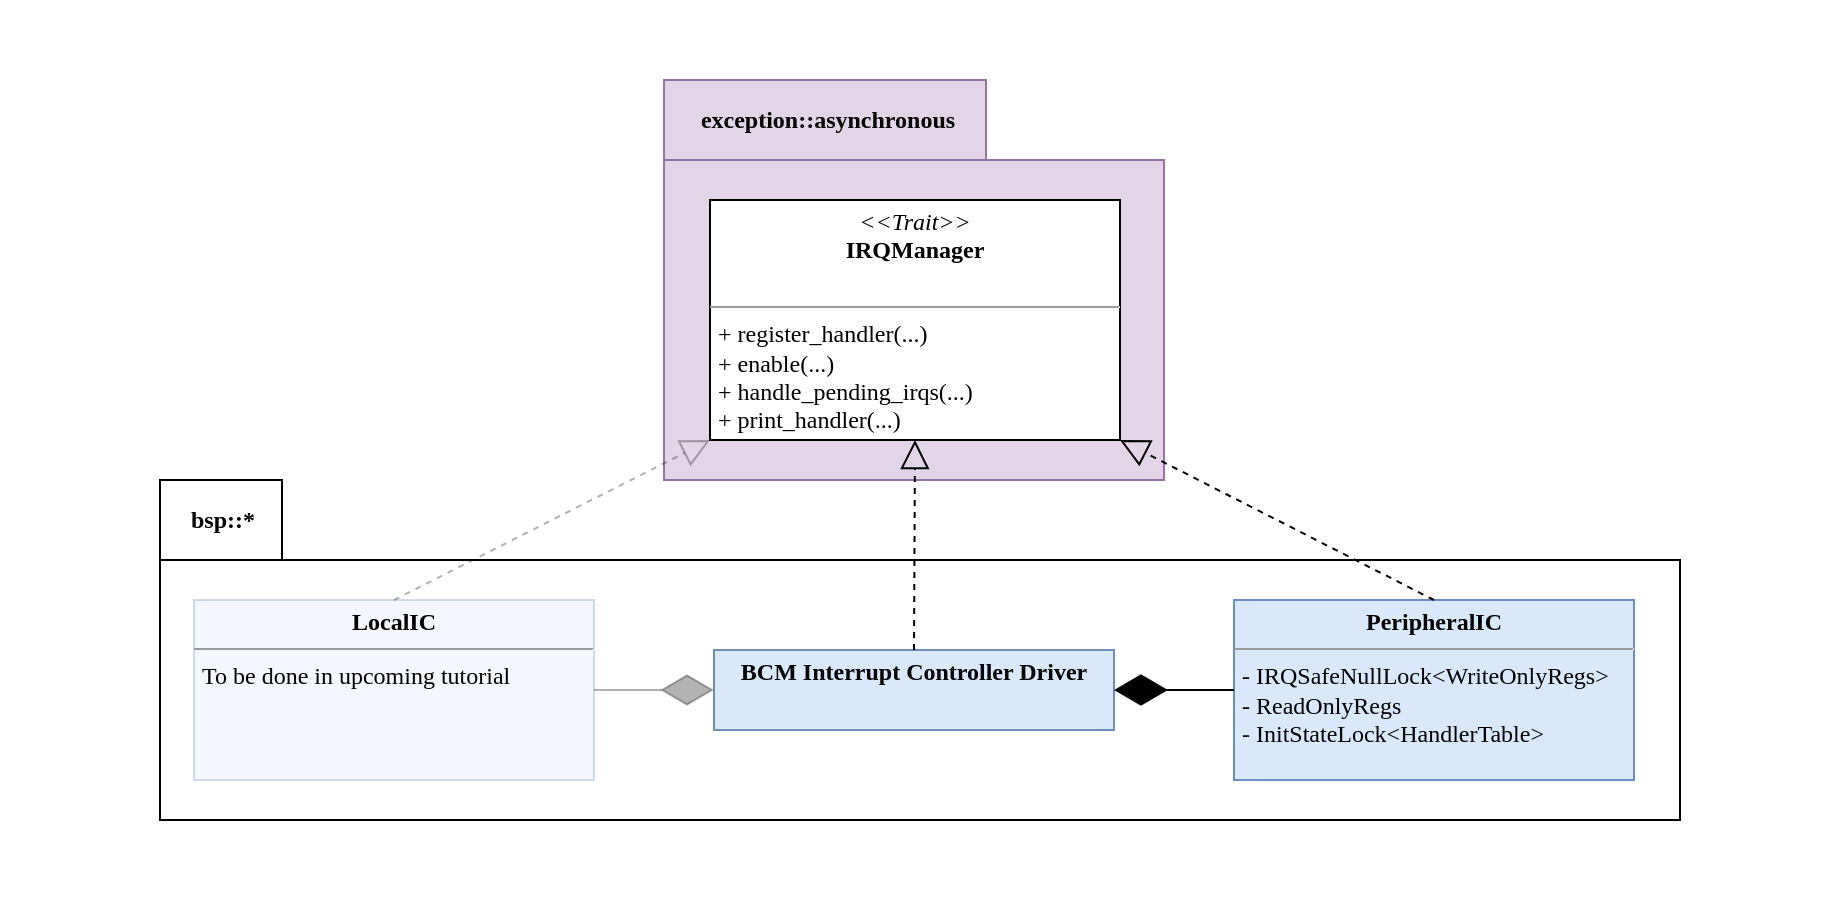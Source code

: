 <mxfile version="12.9.7" type="device"><diagram name="Page-1" id="e7e014a7-5840-1c2e-5031-d8a46d1fe8dd"><mxGraphModel dx="1422" dy="4093" grid="1" gridSize="10" guides="1" tooltips="1" connect="1" arrows="1" fold="1" page="1" pageScale="1" pageWidth="921" pageHeight="800" background="#ffffff" math="0" shadow="0" extFonts="Ubuntu Mono^https://fonts.googleapis.com/css?family=Ubuntu+Mono"><root><mxCell id="0"/><mxCell id="1" parent="0"/><mxCell id="WqJSV7EvoEKKROP5jO3w-1" value="" style="rounded=0;whiteSpace=wrap;html=1;fontFamily=Ubuntu Mono;strokeColor=none;" parent="1" vertex="1"><mxGeometry y="-3200" width="920" height="450" as="geometry"/></mxCell><mxCell id="B5qYDDBe8h41CnaADhEV-41" value="" style="shape=folder;fontStyle=1;spacingTop=10;tabWidth=161;tabHeight=40;tabPosition=left;html=1;fillColor=#e1d5e7;strokeColor=#9673a6;fontFamily=Ubuntu Mono;" parent="1" vertex="1"><mxGeometry x="332" y="-3160" width="250" height="200" as="geometry"/></mxCell><mxCell id="B5qYDDBe8h41CnaADhEV-42" value="exception::asynchronous" style="text;html=1;strokeColor=none;fillColor=none;align=center;verticalAlign=middle;whiteSpace=wrap;rounded=0;fontStyle=1;fontFamily=Ubuntu Mono;" parent="1" vertex="1"><mxGeometry x="340" y="-3150" width="148" height="20" as="geometry"/></mxCell><mxCell id="B5qYDDBe8h41CnaADhEV-43" value="" style="shape=folder;fontStyle=1;spacingTop=10;tabWidth=61;tabHeight=40;tabPosition=left;html=1;fontFamily=Ubuntu Mono;" parent="1" vertex="1"><mxGeometry x="80" y="-2960" width="760" height="170" as="geometry"/></mxCell><mxCell id="B5qYDDBe8h41CnaADhEV-44" value="bsp::*" style="text;html=1;strokeColor=none;fillColor=none;align=center;verticalAlign=middle;whiteSpace=wrap;rounded=0;fontStyle=1;fontFamily=Ubuntu Mono;" parent="1" vertex="1"><mxGeometry x="80" y="-2950" width="62.5" height="20" as="geometry"/></mxCell><mxCell id="B5qYDDBe8h41CnaADhEV-45" value="&lt;p style=&quot;margin: 0px ; margin-top: 4px ; text-align: center&quot;&gt;&lt;i&gt;&amp;lt;&amp;lt;Trait&amp;gt;&amp;gt;&lt;/i&gt;&lt;br&gt;&lt;b&gt;IRQManager&lt;/b&gt;&lt;/p&gt;&lt;p style=&quot;margin: 0px ; margin-left: 4px&quot;&gt;&lt;br&gt;&lt;/p&gt;&lt;hr size=&quot;1&quot;&gt;&lt;p style=&quot;margin: 0px ; margin-left: 4px&quot;&gt;+ register_handler(...)&lt;br&gt;+ enable(...)&lt;/p&gt;&lt;p style=&quot;margin: 0px ; margin-left: 4px&quot;&gt;+ handle_pending_irqs(...)&lt;/p&gt;&lt;p style=&quot;margin: 0px ; margin-left: 4px&quot;&gt;+ print_handler(...)&lt;/p&gt;" style="verticalAlign=top;align=left;overflow=fill;fontSize=12;fontFamily=Ubuntu Mono;html=1;rounded=0;shadow=0;comic=0;labelBackgroundColor=none;strokeWidth=1" parent="1" vertex="1"><mxGeometry x="355" y="-3100" width="205" height="120" as="geometry"/></mxCell><mxCell id="B5qYDDBe8h41CnaADhEV-46" value="&lt;p style=&quot;margin: 0px ; margin-top: 4px ; text-align: center&quot;&gt;&lt;b&gt;BCM Interrupt Controller Driver&lt;/b&gt;&lt;/p&gt;&lt;div style=&quot;height: 2px&quot;&gt;&lt;/div&gt;" style="verticalAlign=top;align=left;overflow=fill;fontSize=12;fontFamily=Ubuntu Mono;html=1;fillColor=#dae8fc;strokeColor=#6c8ebf;" parent="1" vertex="1"><mxGeometry x="357" y="-2875" width="200" height="40" as="geometry"/></mxCell><mxCell id="B5qYDDBe8h41CnaADhEV-47" value="" style="endArrow=block;dashed=1;endFill=0;endSize=12;html=1;fontColor=#A9C4EB;exitX=0.5;exitY=0;exitDx=0;exitDy=0;fontFamily=Ubuntu Mono;entryX=0.5;entryY=1;entryDx=0;entryDy=0;" parent="1" source="B5qYDDBe8h41CnaADhEV-46" target="B5qYDDBe8h41CnaADhEV-45" edge="1"><mxGeometry width="160" relative="1" as="geometry"><mxPoint x="369.5" y="-2470" as="sourcePoint"/><mxPoint x="410" y="-2900" as="targetPoint"/></mxGeometry></mxCell><mxCell id="B5qYDDBe8h41CnaADhEV-48" value="&lt;p style=&quot;margin: 0px ; margin-top: 4px ; text-align: center&quot;&gt;&lt;b&gt;PeripheralIC&lt;/b&gt;&lt;/p&gt;&lt;hr size=&quot;1&quot;&gt;&lt;p style=&quot;margin: 0px ; margin-left: 4px&quot;&gt;- IRQSafeNullLock&amp;lt;WriteOnlyRegs&amp;gt;&lt;/p&gt;&lt;p style=&quot;margin: 0px ; margin-left: 4px&quot;&gt;- ReadOnlyRegs&lt;/p&gt;&lt;p style=&quot;margin: 0px ; margin-left: 4px&quot;&gt;- InitStateLock&amp;lt;HandlerTable&amp;gt;&lt;/p&gt;" style="verticalAlign=top;align=left;overflow=fill;fontSize=12;fontFamily=Ubuntu Mono;html=1;fillColor=#dae8fc;strokeColor=#6c8ebf;" parent="1" vertex="1"><mxGeometry x="617" y="-2900" width="200" height="90" as="geometry"/></mxCell><mxCell id="B5qYDDBe8h41CnaADhEV-49" value="" style="endArrow=diamondThin;endFill=1;endSize=24;html=1;fontFamily=Ubuntu Mono;exitX=0;exitY=0.5;exitDx=0;exitDy=0;entryX=1;entryY=0.5;entryDx=0;entryDy=0;" parent="1" source="B5qYDDBe8h41CnaADhEV-48" target="B5qYDDBe8h41CnaADhEV-46" edge="1"><mxGeometry width="160" relative="1" as="geometry"><mxPoint x="377" y="-2855" as="sourcePoint"/><mxPoint x="537" y="-2855" as="targetPoint"/></mxGeometry></mxCell><mxCell id="B5qYDDBe8h41CnaADhEV-50" value="" style="endArrow=block;dashed=1;endFill=0;endSize=12;html=1;fontFamily=Ubuntu Mono;entryX=1;entryY=1;entryDx=0;entryDy=0;exitX=0.5;exitY=0;exitDx=0;exitDy=0;" parent="1" source="B5qYDDBe8h41CnaADhEV-48" target="B5qYDDBe8h41CnaADhEV-45" edge="1"><mxGeometry width="160" relative="1" as="geometry"><mxPoint x="329.5" y="-2650" as="sourcePoint"/><mxPoint x="512.5" y="-2900" as="targetPoint"/></mxGeometry></mxCell><mxCell id="B5qYDDBe8h41CnaADhEV-51" value="&lt;p style=&quot;margin: 0px ; margin-top: 4px ; text-align: center&quot;&gt;&lt;b&gt;LocalIC&lt;/b&gt;&lt;/p&gt;&lt;hr size=&quot;1&quot;&gt;&lt;p style=&quot;margin: 0px ; margin-left: 4px&quot;&gt;To be done in upcoming tutorial&lt;/p&gt;" style="verticalAlign=top;align=left;overflow=fill;fontSize=12;fontFamily=Ubuntu Mono;html=1;opacity=30;fillColor=#dae8fc;strokeColor=#6c8ebf;" parent="1" vertex="1"><mxGeometry x="97" y="-2900" width="200" height="90" as="geometry"/></mxCell><mxCell id="B5qYDDBe8h41CnaADhEV-52" value="" style="endArrow=diamondThin;endFill=1;endSize=24;html=1;fontFamily=Ubuntu Mono;exitX=1;exitY=0.5;exitDx=0;exitDy=0;entryX=0;entryY=0.5;entryDx=0;entryDy=0;opacity=30;" parent="1" source="B5qYDDBe8h41CnaADhEV-51" target="B5qYDDBe8h41CnaADhEV-46" edge="1"><mxGeometry width="160" relative="1" as="geometry"><mxPoint x="377" y="-2855" as="sourcePoint"/><mxPoint x="537" y="-2855" as="targetPoint"/></mxGeometry></mxCell><mxCell id="B5qYDDBe8h41CnaADhEV-53" value="" style="endArrow=block;dashed=1;endFill=0;endSize=12;html=1;fontFamily=Ubuntu Mono;entryX=0;entryY=1;entryDx=0;entryDy=0;exitX=0.5;exitY=0;exitDx=0;exitDy=0;opacity=30;" parent="1" source="B5qYDDBe8h41CnaADhEV-51" target="B5qYDDBe8h41CnaADhEV-45" edge="1"><mxGeometry width="160" relative="1" as="geometry"><mxPoint x="119.5" y="-2730" as="sourcePoint"/><mxPoint x="307.5" y="-2900" as="targetPoint"/></mxGeometry></mxCell></root></mxGraphModel></diagram></mxfile>